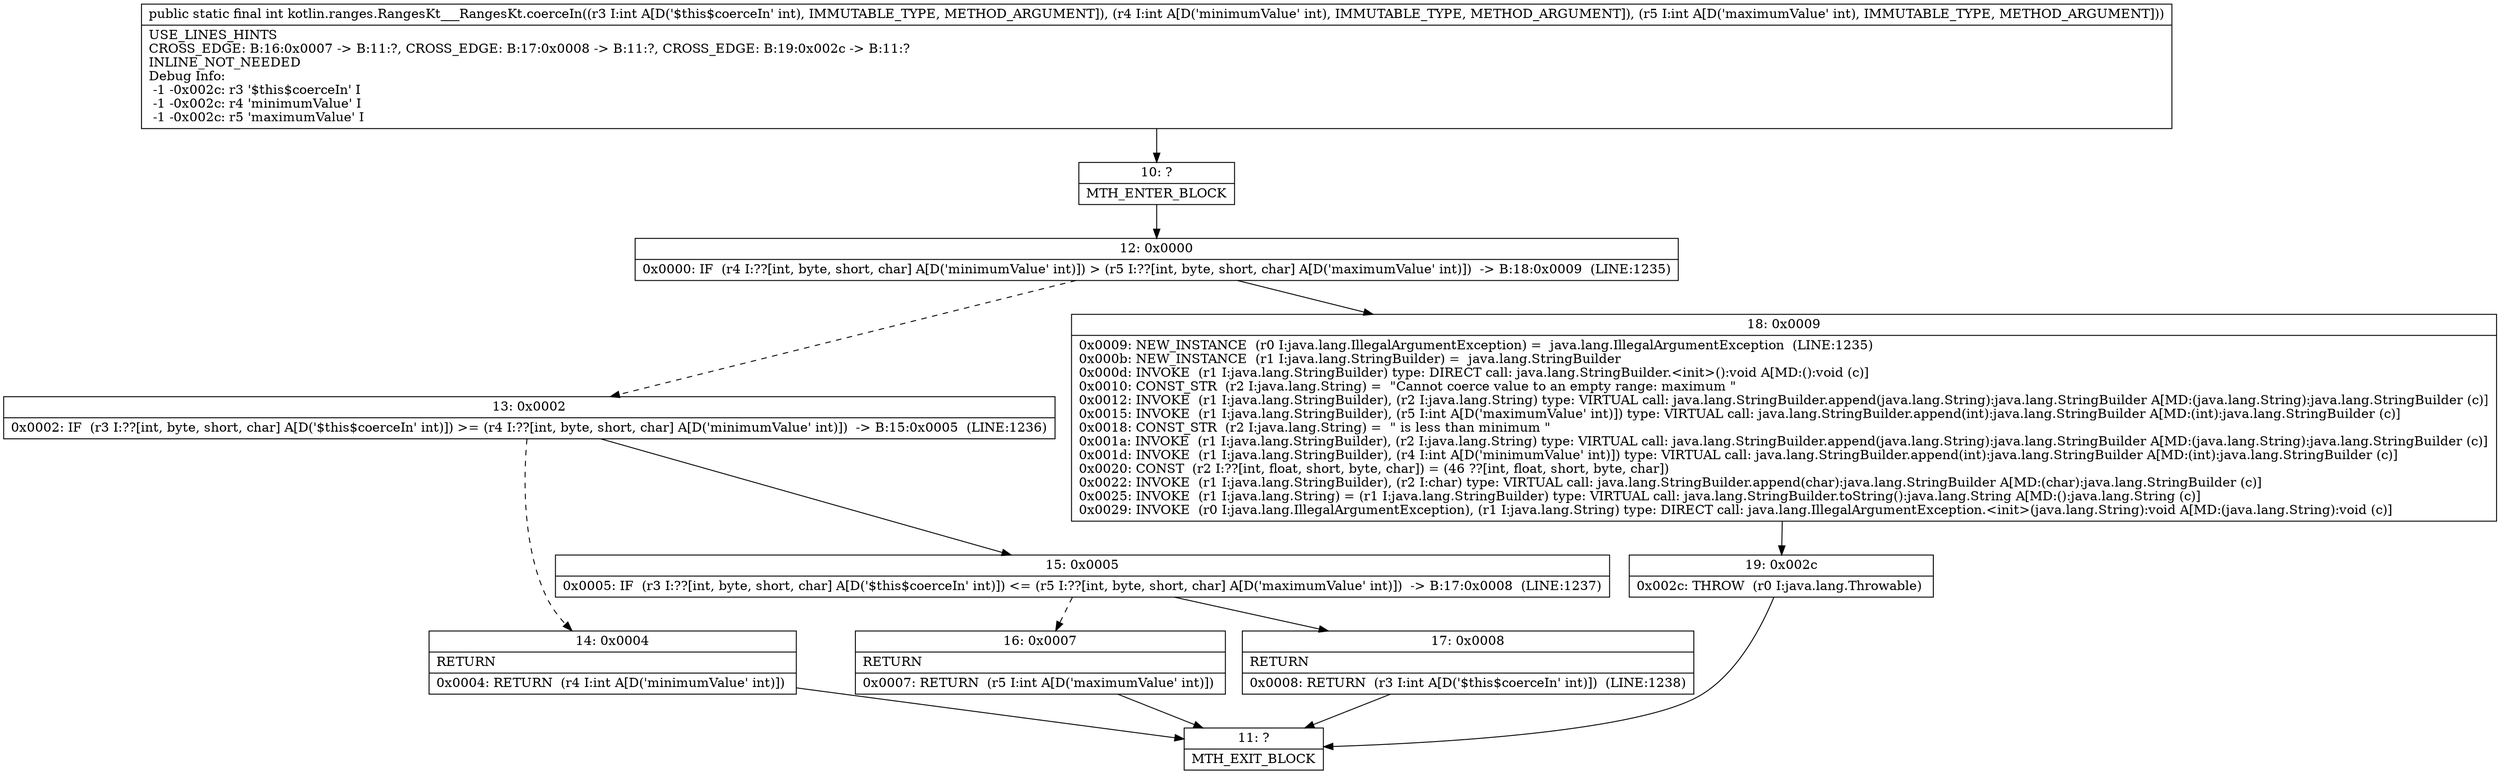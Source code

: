 digraph "CFG forkotlin.ranges.RangesKt___RangesKt.coerceIn(III)I" {
Node_10 [shape=record,label="{10\:\ ?|MTH_ENTER_BLOCK\l}"];
Node_12 [shape=record,label="{12\:\ 0x0000|0x0000: IF  (r4 I:??[int, byte, short, char] A[D('minimumValue' int)]) \> (r5 I:??[int, byte, short, char] A[D('maximumValue' int)])  \-\> B:18:0x0009  (LINE:1235)\l}"];
Node_13 [shape=record,label="{13\:\ 0x0002|0x0002: IF  (r3 I:??[int, byte, short, char] A[D('$this$coerceIn' int)]) \>= (r4 I:??[int, byte, short, char] A[D('minimumValue' int)])  \-\> B:15:0x0005  (LINE:1236)\l}"];
Node_14 [shape=record,label="{14\:\ 0x0004|RETURN\l|0x0004: RETURN  (r4 I:int A[D('minimumValue' int)]) \l}"];
Node_11 [shape=record,label="{11\:\ ?|MTH_EXIT_BLOCK\l}"];
Node_15 [shape=record,label="{15\:\ 0x0005|0x0005: IF  (r3 I:??[int, byte, short, char] A[D('$this$coerceIn' int)]) \<= (r5 I:??[int, byte, short, char] A[D('maximumValue' int)])  \-\> B:17:0x0008  (LINE:1237)\l}"];
Node_16 [shape=record,label="{16\:\ 0x0007|RETURN\l|0x0007: RETURN  (r5 I:int A[D('maximumValue' int)]) \l}"];
Node_17 [shape=record,label="{17\:\ 0x0008|RETURN\l|0x0008: RETURN  (r3 I:int A[D('$this$coerceIn' int)])  (LINE:1238)\l}"];
Node_18 [shape=record,label="{18\:\ 0x0009|0x0009: NEW_INSTANCE  (r0 I:java.lang.IllegalArgumentException) =  java.lang.IllegalArgumentException  (LINE:1235)\l0x000b: NEW_INSTANCE  (r1 I:java.lang.StringBuilder) =  java.lang.StringBuilder \l0x000d: INVOKE  (r1 I:java.lang.StringBuilder) type: DIRECT call: java.lang.StringBuilder.\<init\>():void A[MD:():void (c)]\l0x0010: CONST_STR  (r2 I:java.lang.String) =  \"Cannot coerce value to an empty range: maximum \" \l0x0012: INVOKE  (r1 I:java.lang.StringBuilder), (r2 I:java.lang.String) type: VIRTUAL call: java.lang.StringBuilder.append(java.lang.String):java.lang.StringBuilder A[MD:(java.lang.String):java.lang.StringBuilder (c)]\l0x0015: INVOKE  (r1 I:java.lang.StringBuilder), (r5 I:int A[D('maximumValue' int)]) type: VIRTUAL call: java.lang.StringBuilder.append(int):java.lang.StringBuilder A[MD:(int):java.lang.StringBuilder (c)]\l0x0018: CONST_STR  (r2 I:java.lang.String) =  \" is less than minimum \" \l0x001a: INVOKE  (r1 I:java.lang.StringBuilder), (r2 I:java.lang.String) type: VIRTUAL call: java.lang.StringBuilder.append(java.lang.String):java.lang.StringBuilder A[MD:(java.lang.String):java.lang.StringBuilder (c)]\l0x001d: INVOKE  (r1 I:java.lang.StringBuilder), (r4 I:int A[D('minimumValue' int)]) type: VIRTUAL call: java.lang.StringBuilder.append(int):java.lang.StringBuilder A[MD:(int):java.lang.StringBuilder (c)]\l0x0020: CONST  (r2 I:??[int, float, short, byte, char]) = (46 ??[int, float, short, byte, char]) \l0x0022: INVOKE  (r1 I:java.lang.StringBuilder), (r2 I:char) type: VIRTUAL call: java.lang.StringBuilder.append(char):java.lang.StringBuilder A[MD:(char):java.lang.StringBuilder (c)]\l0x0025: INVOKE  (r1 I:java.lang.String) = (r1 I:java.lang.StringBuilder) type: VIRTUAL call: java.lang.StringBuilder.toString():java.lang.String A[MD:():java.lang.String (c)]\l0x0029: INVOKE  (r0 I:java.lang.IllegalArgumentException), (r1 I:java.lang.String) type: DIRECT call: java.lang.IllegalArgumentException.\<init\>(java.lang.String):void A[MD:(java.lang.String):void (c)]\l}"];
Node_19 [shape=record,label="{19\:\ 0x002c|0x002c: THROW  (r0 I:java.lang.Throwable) \l}"];
MethodNode[shape=record,label="{public static final int kotlin.ranges.RangesKt___RangesKt.coerceIn((r3 I:int A[D('$this$coerceIn' int), IMMUTABLE_TYPE, METHOD_ARGUMENT]), (r4 I:int A[D('minimumValue' int), IMMUTABLE_TYPE, METHOD_ARGUMENT]), (r5 I:int A[D('maximumValue' int), IMMUTABLE_TYPE, METHOD_ARGUMENT]))  | USE_LINES_HINTS\lCROSS_EDGE: B:16:0x0007 \-\> B:11:?, CROSS_EDGE: B:17:0x0008 \-\> B:11:?, CROSS_EDGE: B:19:0x002c \-\> B:11:?\lINLINE_NOT_NEEDED\lDebug Info:\l  \-1 \-0x002c: r3 '$this$coerceIn' I\l  \-1 \-0x002c: r4 'minimumValue' I\l  \-1 \-0x002c: r5 'maximumValue' I\l}"];
MethodNode -> Node_10;Node_10 -> Node_12;
Node_12 -> Node_13[style=dashed];
Node_12 -> Node_18;
Node_13 -> Node_14[style=dashed];
Node_13 -> Node_15;
Node_14 -> Node_11;
Node_15 -> Node_16[style=dashed];
Node_15 -> Node_17;
Node_16 -> Node_11;
Node_17 -> Node_11;
Node_18 -> Node_19;
Node_19 -> Node_11;
}

